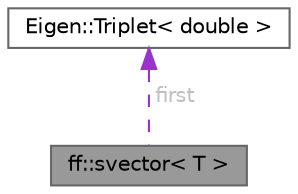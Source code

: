 digraph "ff::svector&lt; T &gt;"
{
 // LATEX_PDF_SIZE
  bgcolor="transparent";
  edge [fontname=Helvetica,fontsize=10,labelfontname=Helvetica,labelfontsize=10];
  node [fontname=Helvetica,fontsize=10,shape=box,height=0.2,width=0.4];
  Node1 [id="Node000001",label="ff::svector\< T \>",height=0.2,width=0.4,color="gray40", fillcolor="grey60", style="filled", fontcolor="black",tooltip="Simple yet efficient dynamic vector"];
  Node2 -> Node1 [id="edge2_Node000001_Node000002",dir="back",color="darkorchid3",style="dashed",tooltip=" ",label=" first",fontcolor="grey" ];
  Node2 [id="Node000002",label="Eigen::Triplet\< double \>",height=0.2,width=0.4,color="gray40", fillcolor="white", style="filled",URL="$class_eigen_1_1_triplet.html",tooltip=" "];
}
